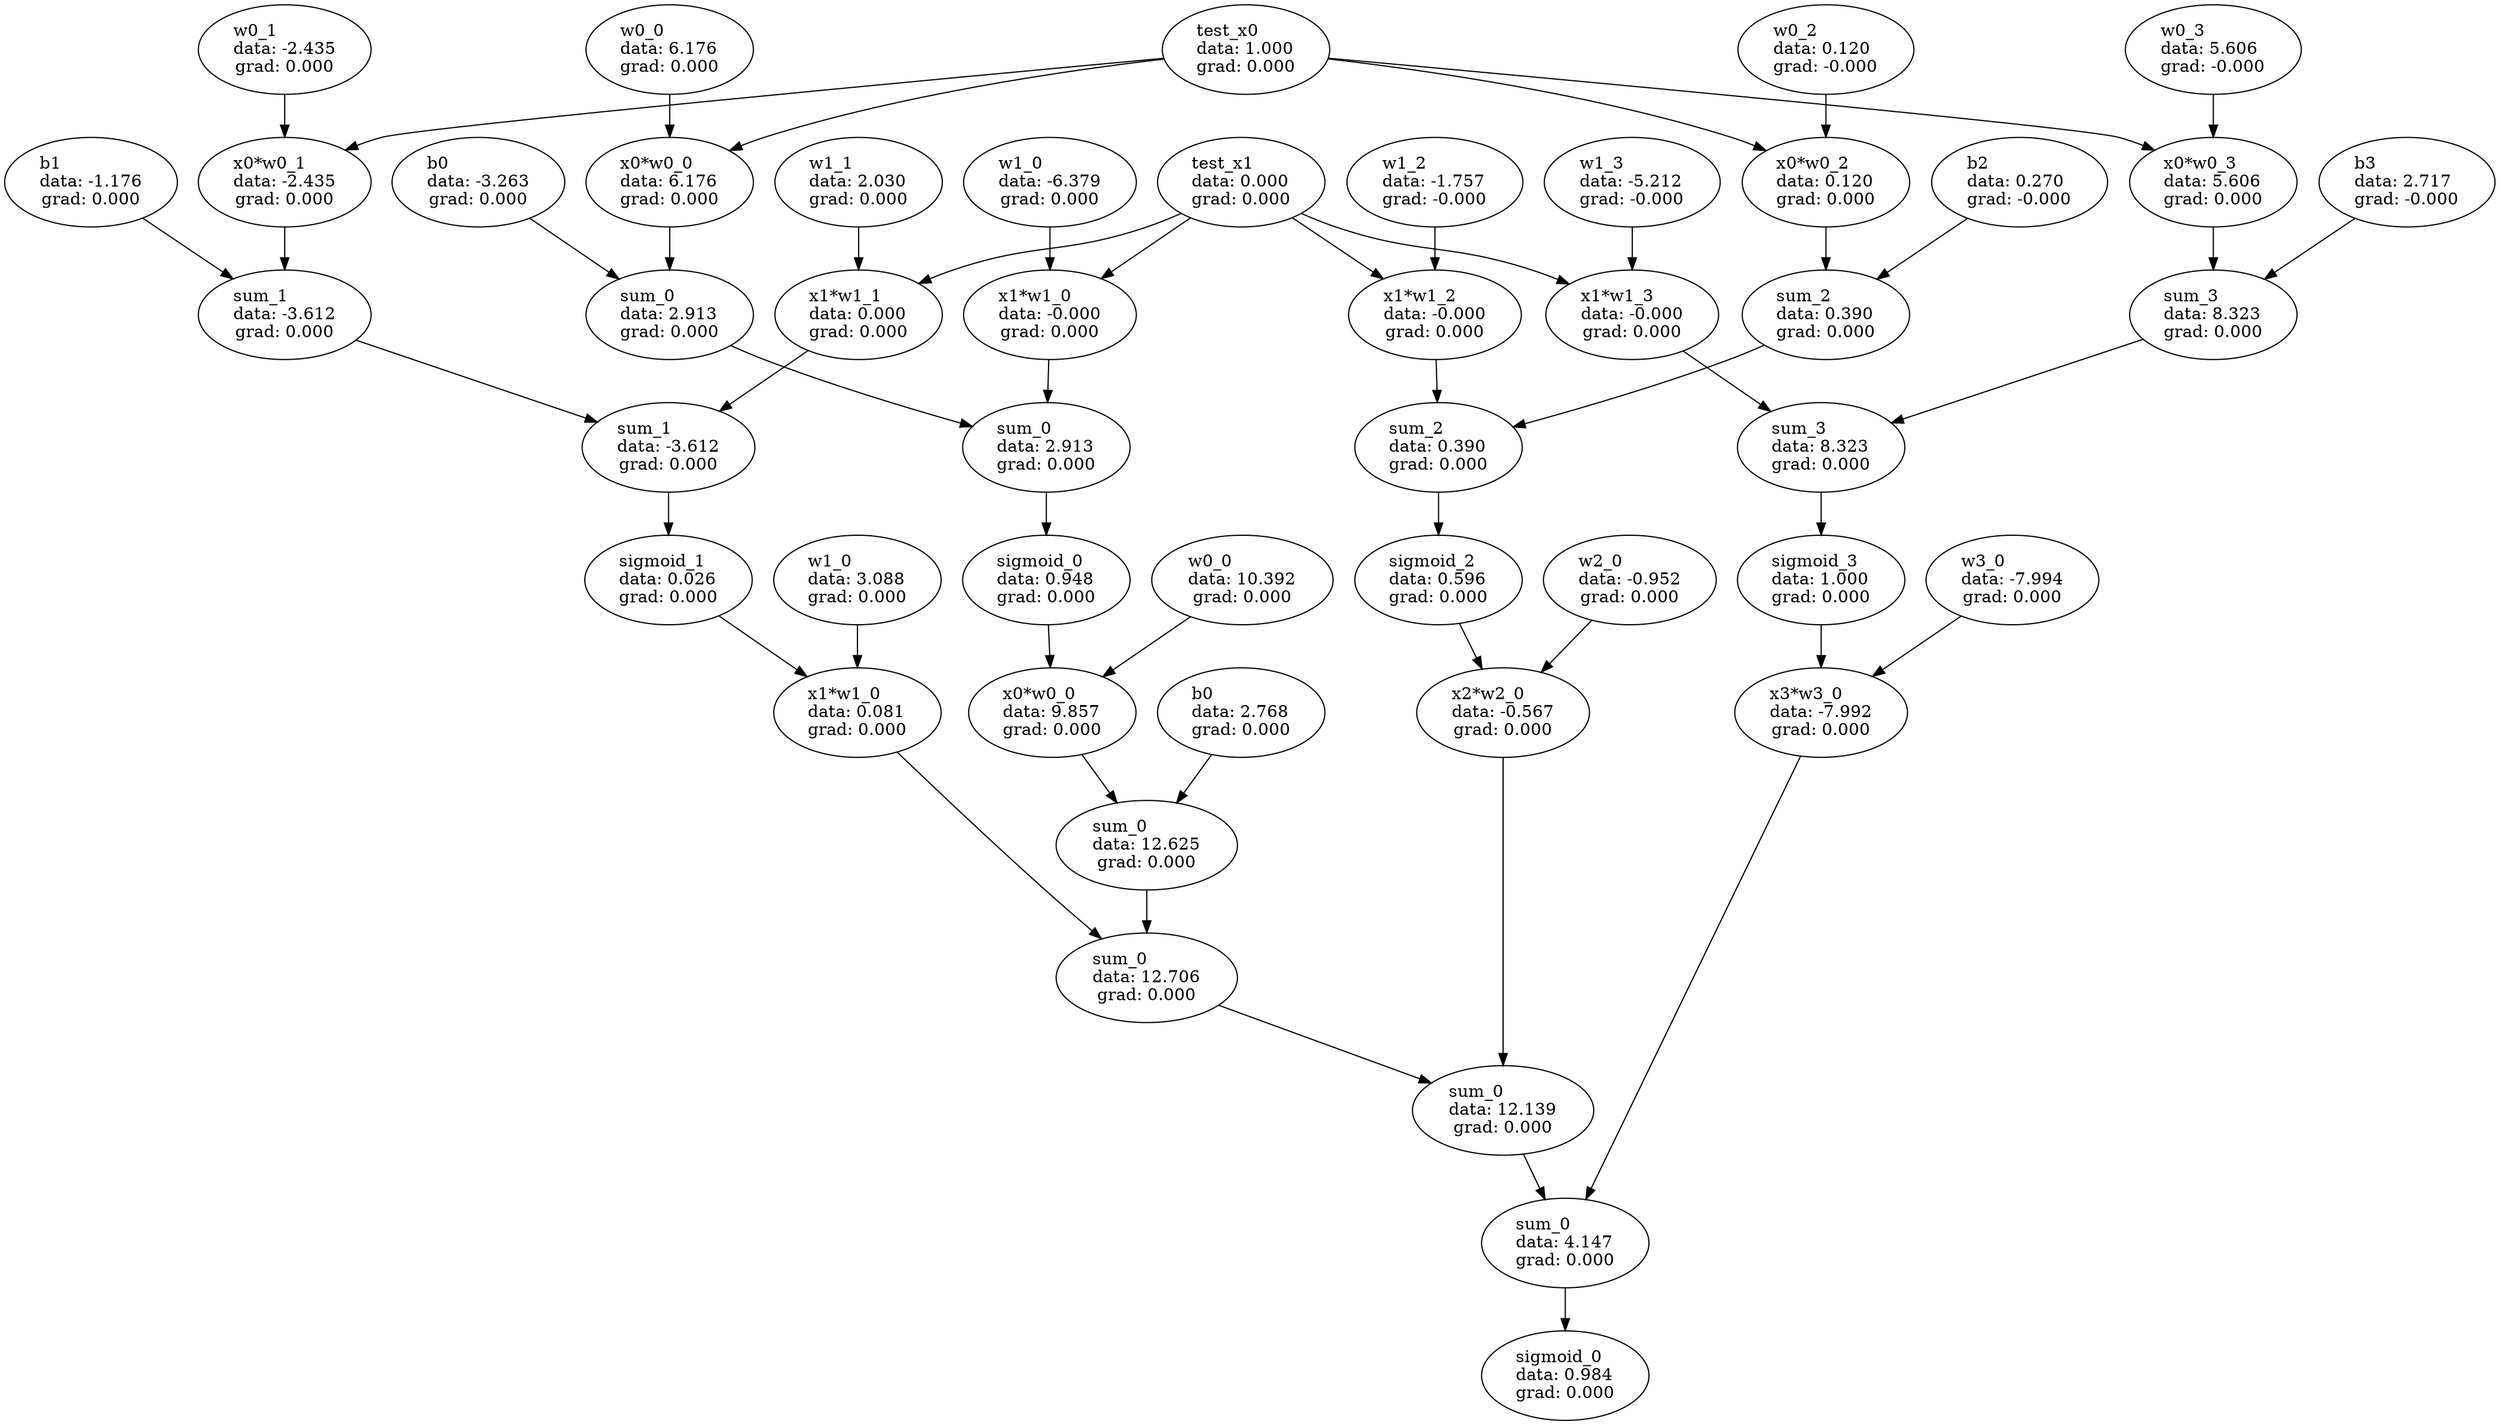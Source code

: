 digraph {
    0 [ label = "sigmoid_0\ldata: 0.984\lgrad: 0.000" ]
    1 [ label = "sum_0\ldata: 4.147\lgrad: 0.000" ]
    2 [ label = "sum_0\ldata: 12.139\lgrad: 0.000" ]
    3 [ label = "sum_0\ldata: 12.706\lgrad: 0.000" ]
    4 [ label = "sum_0\ldata: 12.625\lgrad: 0.000" ]
    5 [ label = "b0\ldata: 2.768\lgrad: 0.000" ]
    6 [ label = "x0*w0_0\ldata: 9.857\lgrad: 0.000" ]
    7 [ label = "sigmoid_0\ldata: 0.948\lgrad: 0.000" ]
    8 [ label = "sum_0\ldata: 2.913\lgrad: 0.000" ]
    9 [ label = "sum_0\ldata: 2.913\lgrad: 0.000" ]
    10 [ label = "b0\ldata: -3.263\lgrad: 0.000" ]
    11 [ label = "x0*w0_0\ldata: 6.176\lgrad: 0.000" ]
    12 [ label = "test_x0\ldata: 1.000\lgrad: 0.000" ]
    13 [ label = "w0_0\ldata: 6.176\lgrad: 0.000" ]
    14 [ label = "x1*w1_0\ldata: -0.000\lgrad: 0.000" ]
    15 [ label = "test_x1\ldata: 0.000\lgrad: 0.000" ]
    16 [ label = "w1_0\ldata: -6.379\lgrad: 0.000" ]
    17 [ label = "w0_0\ldata: 10.392\lgrad: 0.000" ]
    18 [ label = "x1*w1_0\ldata: 0.081\lgrad: 0.000" ]
    19 [ label = "sigmoid_1\ldata: 0.026\lgrad: 0.000" ]
    20 [ label = "sum_1\ldata: -3.612\lgrad: 0.000" ]
    21 [ label = "sum_1\ldata: -3.612\lgrad: 0.000" ]
    22 [ label = "b1\ldata: -1.176\lgrad: 0.000" ]
    23 [ label = "x0*w0_1\ldata: -2.435\lgrad: 0.000" ]
    24 [ label = "w0_1\ldata: -2.435\lgrad: 0.000" ]
    25 [ label = "x1*w1_1\ldata: 0.000\lgrad: 0.000" ]
    26 [ label = "w1_1\ldata: 2.030\lgrad: 0.000" ]
    27 [ label = "w1_0\ldata: 3.088\lgrad: 0.000" ]
    28 [ label = "x2*w2_0\ldata: -0.567\lgrad: 0.000" ]
    29 [ label = "sigmoid_2\ldata: 0.596\lgrad: 0.000" ]
    30 [ label = "sum_2\ldata: 0.390\lgrad: 0.000" ]
    31 [ label = "sum_2\ldata: 0.390\lgrad: 0.000" ]
    32 [ label = "b2\ldata: 0.270\lgrad: -0.000" ]
    33 [ label = "x0*w0_2\ldata: 0.120\lgrad: 0.000" ]
    34 [ label = "w0_2\ldata: 0.120\lgrad: -0.000" ]
    35 [ label = "x1*w1_2\ldata: -0.000\lgrad: 0.000" ]
    36 [ label = "w1_2\ldata: -1.757\lgrad: -0.000" ]
    37 [ label = "w2_0\ldata: -0.952\lgrad: 0.000" ]
    38 [ label = "x3*w3_0\ldata: -7.992\lgrad: 0.000" ]
    39 [ label = "sigmoid_3\ldata: 1.000\lgrad: 0.000" ]
    40 [ label = "sum_3\ldata: 8.323\lgrad: 0.000" ]
    41 [ label = "sum_3\ldata: 8.323\lgrad: 0.000" ]
    42 [ label = "b3\ldata: 2.717\lgrad: -0.000" ]
    43 [ label = "x0*w0_3\ldata: 5.606\lgrad: 0.000" ]
    44 [ label = "w0_3\ldata: 5.606\lgrad: -0.000" ]
    45 [ label = "x1*w1_3\ldata: -0.000\lgrad: 0.000" ]
    46 [ label = "w1_3\ldata: -5.212\lgrad: -0.000" ]
    47 [ label = "w3_0\ldata: -7.994\lgrad: 0.000" ]
    5 -> 4 [ ]
    10 -> 9 [ ]
    12 -> 11 [ ]
    13 -> 11 [ ]
    11 -> 9 [ ]
    9 -> 8 [ ]
    15 -> 14 [ ]
    16 -> 14 [ ]
    14 -> 8 [ ]
    8 -> 7 [ ]
    7 -> 6 [ ]
    17 -> 6 [ ]
    6 -> 4 [ ]
    4 -> 3 [ ]
    22 -> 21 [ ]
    12 -> 23 [ ]
    24 -> 23 [ ]
    23 -> 21 [ ]
    21 -> 20 [ ]
    15 -> 25 [ ]
    26 -> 25 [ ]
    25 -> 20 [ ]
    20 -> 19 [ ]
    19 -> 18 [ ]
    27 -> 18 [ ]
    18 -> 3 [ ]
    3 -> 2 [ ]
    32 -> 31 [ ]
    12 -> 33 [ ]
    34 -> 33 [ ]
    33 -> 31 [ ]
    31 -> 30 [ ]
    15 -> 35 [ ]
    36 -> 35 [ ]
    35 -> 30 [ ]
    30 -> 29 [ ]
    29 -> 28 [ ]
    37 -> 28 [ ]
    28 -> 2 [ ]
    2 -> 1 [ ]
    42 -> 41 [ ]
    12 -> 43 [ ]
    44 -> 43 [ ]
    43 -> 41 [ ]
    41 -> 40 [ ]
    15 -> 45 [ ]
    46 -> 45 [ ]
    45 -> 40 [ ]
    40 -> 39 [ ]
    39 -> 38 [ ]
    47 -> 38 [ ]
    38 -> 1 [ ]
    1 -> 0 [ ]
}
